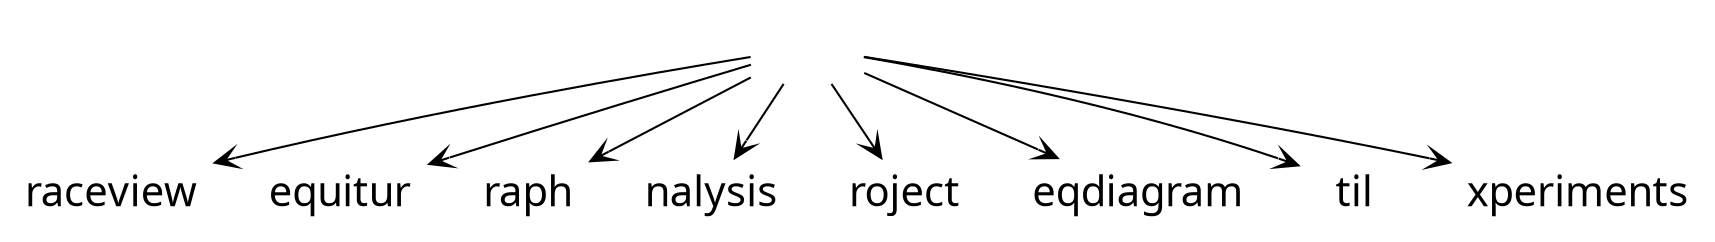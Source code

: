 digraph PHG { 
node [shape=plaintext, fontname=Skia, fontsize=20];
edge [fontname=Skia, fontsize = 10];
8[ label="raceview"];
7[ label="equitur"];
6[ label="raph"];
5[ label="nalysis"];
4[ label=""];
3[ label="roject"];
2[ label="eqdiagram"];
1[ label="til"];
0[ label="xperiments"];
4->8[color="black", arrowhead="vee", label = ""];
4->7[color="black", arrowhead="vee", label = ""];
4->6[color="black", arrowhead="vee", label = ""];
4->5[color="black", arrowhead="vee", label = ""];
4->3[color="black", arrowhead="vee", label = ""];
4->2[color="black", arrowhead="vee", label = ""];
4->1[color="black", arrowhead="vee", label = ""];
4->0[color="black", arrowhead="vee", label = ""]
}